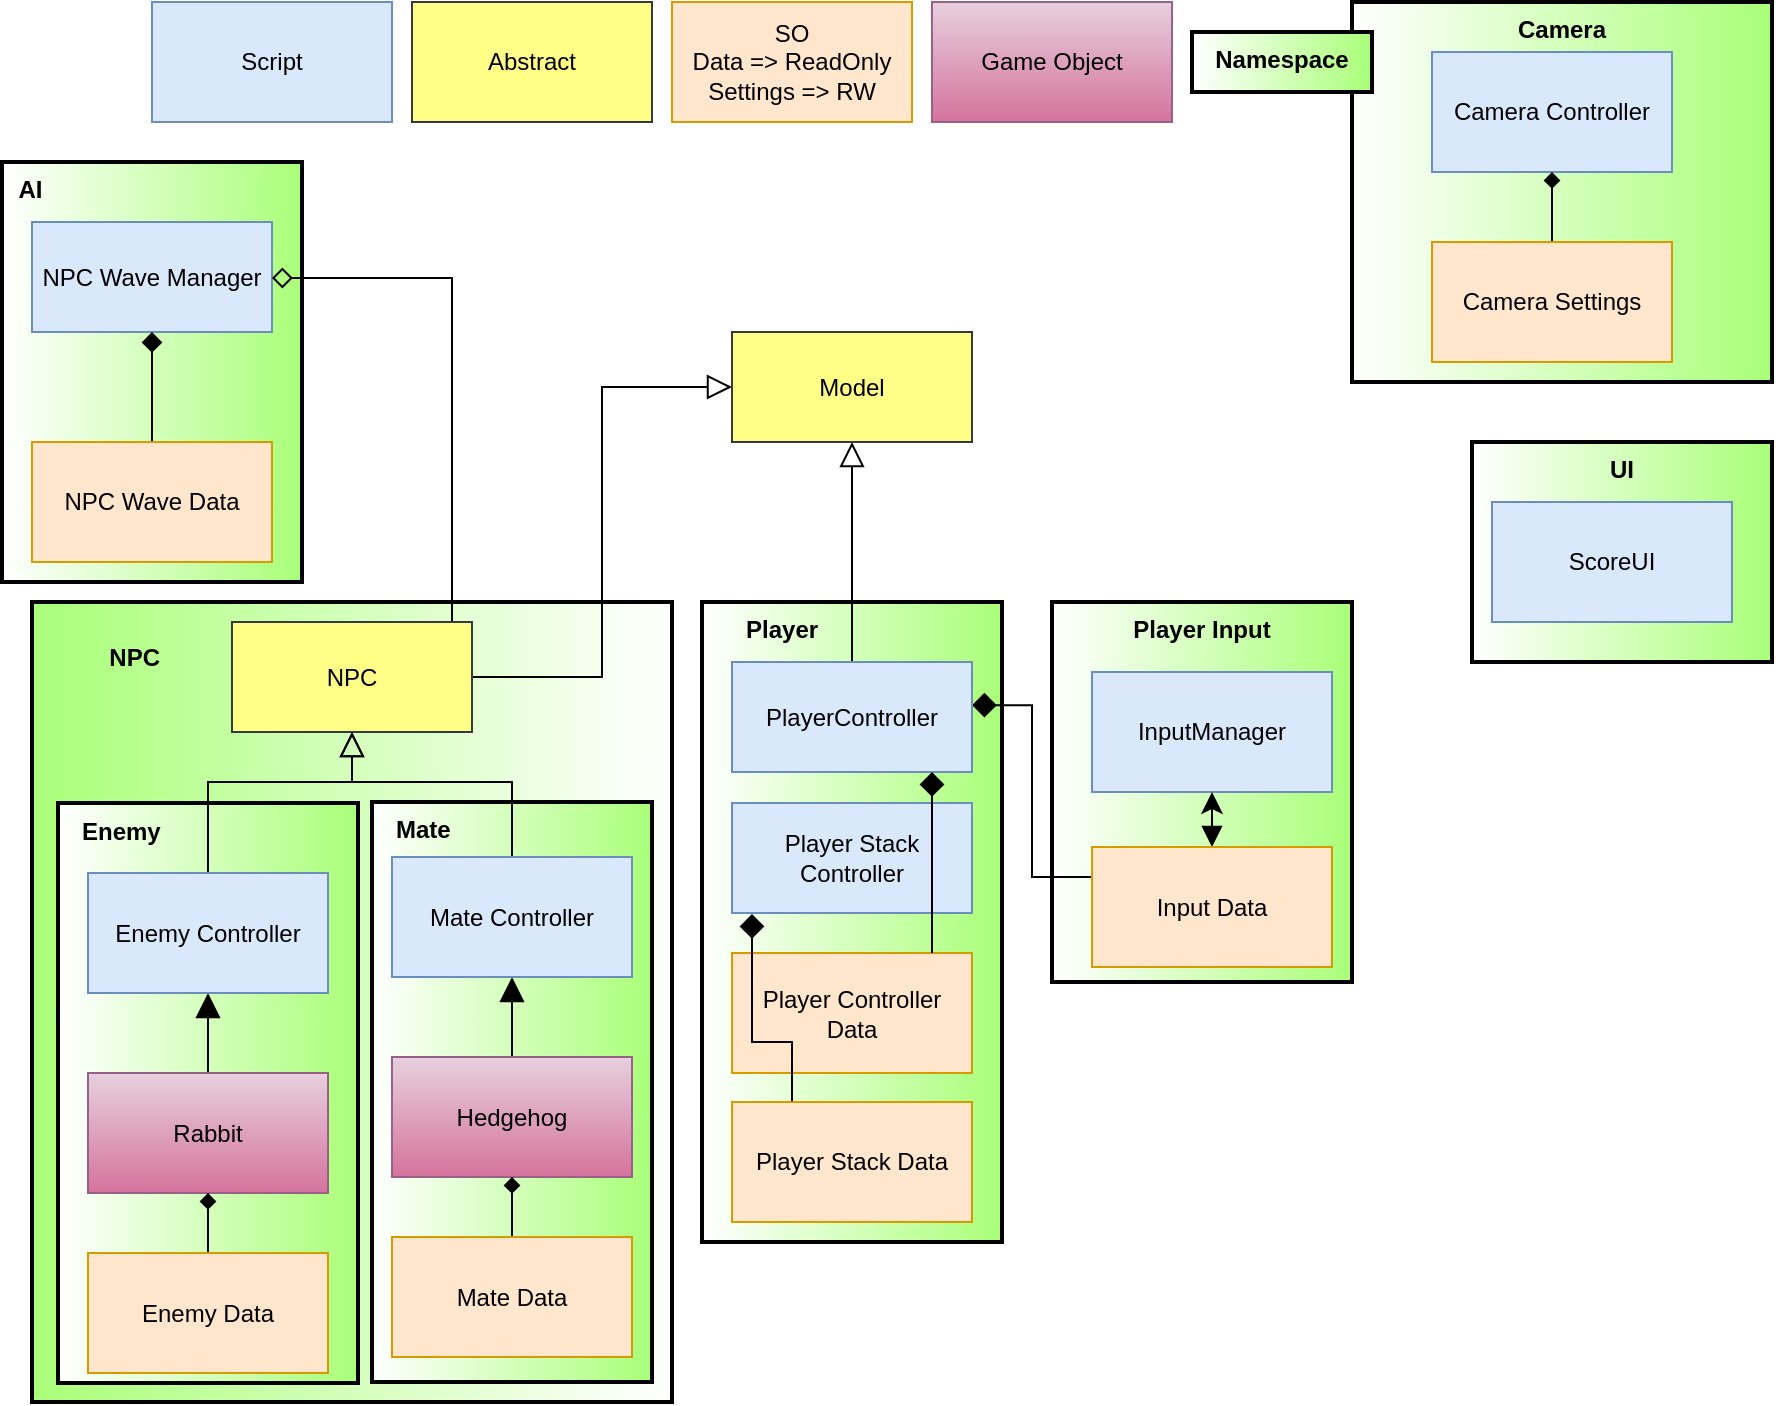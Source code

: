 <mxfile version="16.0.2" type="device"><diagram id="r7m1AY6RR8dVhiLhG_cY" name="Sayfa -1"><mxGraphModel dx="2048" dy="1980" grid="1" gridSize="10" guides="1" tooltips="1" connect="1" arrows="1" fold="1" page="1" pageScale="1" pageWidth="827" pageHeight="1169" math="0" shadow="0"><root><mxCell id="0"/><mxCell id="1" parent="0"/><mxCell id="U9nN_8NHt6ooVzoRtD-I-5" value="&lt;b&gt;&lt;br&gt;&lt;span style=&quot;white-space: pre&quot;&gt;&#9;&lt;/span&gt;&amp;nbsp; &amp;nbsp;NPC&lt;/b&gt;" style="rounded=0;whiteSpace=wrap;html=1;fillColor=#A9FF78;arcSize=50;resizable=1;rotatable=1;pointerEvents=1;treeMoving=0;autosize=0;container=0;labelPadding=0;shadow=0;sketch=0;glass=0;strokeWidth=2;verticalAlign=top;gradientColor=#ffffff;gradientDirection=east;align=left;" parent="1" vertex="1"><mxGeometry x="-130" y="160" width="320" height="400" as="geometry"/></mxCell><mxCell id="ryJAgF1KPEsfLtuCmLlh-69" value="&lt;b&gt;&amp;nbsp; AI&lt;/b&gt;" style="rounded=0;whiteSpace=wrap;html=1;fillColor=#A9FF78;arcSize=50;resizable=1;rotatable=1;pointerEvents=1;treeMoving=0;autosize=0;container=0;labelPadding=0;shadow=0;sketch=0;glass=0;strokeWidth=2;verticalAlign=top;gradientColor=#ffffff;gradientDirection=west;align=left;" parent="1" vertex="1"><mxGeometry x="-145" y="-60" width="150" height="210" as="geometry"/></mxCell><mxCell id="ryJAgF1KPEsfLtuCmLlh-66" value="&lt;b&gt;&amp;nbsp; &amp;nbsp;Mate&lt;/b&gt;" style="rounded=0;whiteSpace=wrap;html=1;fillColor=#A9FF78;arcSize=50;resizable=1;rotatable=1;pointerEvents=1;treeMoving=0;autosize=0;container=0;labelPadding=0;shadow=0;sketch=0;glass=0;strokeWidth=2;verticalAlign=top;gradientColor=#ffffff;gradientDirection=west;align=left;" parent="1" vertex="1"><mxGeometry x="40" y="260" width="140" height="290" as="geometry"/></mxCell><mxCell id="ryJAgF1KPEsfLtuCmLlh-65" value="&lt;b&gt;&amp;nbsp; &amp;nbsp;Enemy&lt;/b&gt;" style="rounded=0;whiteSpace=wrap;html=1;fillColor=#A9FF78;arcSize=50;resizable=1;rotatable=1;pointerEvents=1;treeMoving=0;autosize=0;container=0;labelPadding=0;shadow=0;sketch=0;glass=0;strokeWidth=2;verticalAlign=top;gradientColor=#ffffff;gradientDirection=west;align=left;" parent="1" vertex="1"><mxGeometry x="-117" y="260.5" width="150" height="290" as="geometry"/></mxCell><mxCell id="ryJAgF1KPEsfLtuCmLlh-64" value="&lt;b&gt;&amp;nbsp; &amp;nbsp; &amp;nbsp; Player&lt;/b&gt;" style="rounded=0;whiteSpace=wrap;html=1;fillColor=#A9FF78;arcSize=50;resizable=1;rotatable=1;pointerEvents=1;treeMoving=0;autosize=0;container=0;labelPadding=0;shadow=0;sketch=0;glass=0;strokeWidth=2;verticalAlign=top;gradientColor=#ffffff;gradientDirection=west;align=left;" parent="1" vertex="1"><mxGeometry x="205" y="160" width="150" height="320" as="geometry"/></mxCell><mxCell id="ryJAgF1KPEsfLtuCmLlh-63" value="&lt;b&gt;Player Input&lt;/b&gt;" style="rounded=0;whiteSpace=wrap;html=1;fillColor=#A9FF78;arcSize=50;resizable=1;rotatable=1;pointerEvents=1;treeMoving=0;autosize=0;container=0;labelPadding=0;shadow=0;sketch=0;glass=0;strokeWidth=2;verticalAlign=top;gradientColor=#ffffff;gradientDirection=west;" parent="1" vertex="1"><mxGeometry x="380" y="160" width="150" height="190" as="geometry"/></mxCell><mxCell id="ryJAgF1KPEsfLtuCmLlh-42" value="&lt;b&gt;UI&lt;/b&gt;" style="rounded=0;whiteSpace=wrap;html=1;fillColor=#A9FF78;arcSize=50;resizable=1;rotatable=1;pointerEvents=1;treeMoving=0;autosize=0;container=0;labelPadding=0;shadow=0;sketch=0;glass=0;strokeWidth=2;verticalAlign=top;labelBackgroundColor=none;gradientColor=#ffffff;gradientDirection=west;" parent="1" vertex="1"><mxGeometry x="590" y="80" width="150" height="110" as="geometry"/></mxCell><mxCell id="ryJAgF1KPEsfLtuCmLlh-47" value="&lt;b&gt;Camera&lt;/b&gt;" style="rounded=0;whiteSpace=wrap;html=1;fillColor=#A9FF78;arcSize=50;resizable=1;rotatable=1;pointerEvents=1;treeMoving=0;autosize=0;container=0;labelPadding=0;shadow=0;sketch=0;glass=0;strokeWidth=2;verticalAlign=top;gradientColor=#ffffff;gradientDirection=west;" parent="1" vertex="1"><mxGeometry x="530" y="-140" width="210" height="190" as="geometry"/></mxCell><mxCell id="ryJAgF1KPEsfLtuCmLlh-1" value="Script" style="rounded=0;whiteSpace=wrap;html=1;fillColor=#dae8fc;strokeColor=#6c8ebf;" parent="1" vertex="1"><mxGeometry x="-70" y="-140" width="120" height="60" as="geometry"/></mxCell><mxCell id="ryJAgF1KPEsfLtuCmLlh-2" value="SO&lt;br&gt;Data =&amp;gt; ReadOnly&lt;br&gt;Settings =&amp;gt; RW" style="rounded=0;whiteSpace=wrap;html=1;fillColor=#ffe6cc;strokeColor=#d79b00;" parent="1" vertex="1"><mxGeometry x="190" y="-140" width="120" height="60" as="geometry"/></mxCell><mxCell id="ryJAgF1KPEsfLtuCmLlh-10" value="InputManager" style="rounded=0;whiteSpace=wrap;html=1;fillColor=#dae8fc;strokeColor=#6c8ebf;" parent="1" vertex="1"><mxGeometry x="400" y="195" width="120" height="60" as="geometry"/></mxCell><mxCell id="ryJAgF1KPEsfLtuCmLlh-11" value="" style="edgeStyle=orthogonalEdgeStyle;rounded=0;orthogonalLoop=1;jettySize=auto;html=1;startArrow=block;startFill=1;endArrow=classic;endFill=1;endSize=8;startSize=8;" parent="1" source="ryJAgF1KPEsfLtuCmLlh-12" target="ryJAgF1KPEsfLtuCmLlh-10" edge="1"><mxGeometry relative="1" as="geometry"/></mxCell><mxCell id="r8RiZtybbG5fesvGsF2b-10" style="edgeStyle=orthogonalEdgeStyle;rounded=0;orthogonalLoop=1;jettySize=auto;html=1;exitX=0;exitY=0.25;exitDx=0;exitDy=0;entryX=1;entryY=0.392;entryDx=0;entryDy=0;entryPerimeter=0;startArrow=none;startFill=0;endArrow=diamond;endFill=1;endSize=10;" edge="1" parent="1" source="ryJAgF1KPEsfLtuCmLlh-12" target="ryJAgF1KPEsfLtuCmLlh-23"><mxGeometry relative="1" as="geometry"/></mxCell><mxCell id="ryJAgF1KPEsfLtuCmLlh-12" value="Input Data" style="rounded=0;whiteSpace=wrap;html=1;fillColor=#ffe6cc;strokeColor=#d79b00;" parent="1" vertex="1"><mxGeometry x="400" y="282.5" width="120" height="60" as="geometry"/></mxCell><mxCell id="ryJAgF1KPEsfLtuCmLlh-19" value="ScoreUI" style="rounded=0;whiteSpace=wrap;html=1;fillColor=#dae8fc;strokeColor=#6c8ebf;" parent="1" vertex="1"><mxGeometry x="600" y="110" width="120" height="60" as="geometry"/></mxCell><mxCell id="ryJAgF1KPEsfLtuCmLlh-20" value="Camera Controller" style="rounded=0;whiteSpace=wrap;html=1;fillColor=#dae8fc;strokeColor=#6c8ebf;" parent="1" vertex="1"><mxGeometry x="570" y="-115" width="120" height="60" as="geometry"/></mxCell><mxCell id="ryJAgF1KPEsfLtuCmLlh-21" value="" style="edgeStyle=orthogonalEdgeStyle;rounded=0;orthogonalLoop=1;jettySize=auto;html=1;startArrow=none;startFill=0;endArrow=diamond;endFill=1;" parent="1" source="ryJAgF1KPEsfLtuCmLlh-22" target="ryJAgF1KPEsfLtuCmLlh-20" edge="1"><mxGeometry relative="1" as="geometry"/></mxCell><mxCell id="ryJAgF1KPEsfLtuCmLlh-22" value="Camera Settings" style="rounded=0;whiteSpace=wrap;html=1;fillColor=#ffe6cc;strokeColor=#d79b00;" parent="1" vertex="1"><mxGeometry x="570" y="-20" width="120" height="60" as="geometry"/></mxCell><mxCell id="ryJAgF1KPEsfLtuCmLlh-67" style="edgeStyle=orthogonalEdgeStyle;rounded=0;orthogonalLoop=1;jettySize=auto;html=1;exitX=0.5;exitY=0;exitDx=0;exitDy=0;entryX=0.5;entryY=1;entryDx=0;entryDy=0;endArrow=block;endFill=0;endSize=10;" parent="1" source="ryJAgF1KPEsfLtuCmLlh-23" target="ryJAgF1KPEsfLtuCmLlh-49" edge="1"><mxGeometry relative="1" as="geometry"/></mxCell><mxCell id="ryJAgF1KPEsfLtuCmLlh-23" value="PlayerController" style="rounded=0;whiteSpace=wrap;html=1;fillColor=#dae8fc;strokeColor=#6c8ebf;" parent="1" vertex="1"><mxGeometry x="220" y="190" width="120" height="55" as="geometry"/></mxCell><mxCell id="ryJAgF1KPEsfLtuCmLlh-31" value="NPC Wave Manager" style="rounded=0;whiteSpace=wrap;html=1;fillColor=#dae8fc;strokeColor=#6c8ebf;" parent="1" vertex="1"><mxGeometry x="-130" y="-30" width="120" height="55" as="geometry"/></mxCell><mxCell id="ryJAgF1KPEsfLtuCmLlh-52" value="" style="edgeStyle=orthogonalEdgeStyle;rounded=0;orthogonalLoop=1;jettySize=auto;html=1;endArrow=diamond;endFill=0;exitX=0.5;exitY=0;exitDx=0;exitDy=0;startArrow=none;startFill=0;endSize=8;" parent="1" source="ryJAgF1KPEsfLtuCmLlh-32" target="ryJAgF1KPEsfLtuCmLlh-31" edge="1"><mxGeometry relative="1" as="geometry"><Array as="points"><mxPoint x="80" y="-2"/></Array></mxGeometry></mxCell><mxCell id="ryJAgF1KPEsfLtuCmLlh-68" style="edgeStyle=orthogonalEdgeStyle;rounded=0;orthogonalLoop=1;jettySize=auto;html=1;exitX=1;exitY=0.5;exitDx=0;exitDy=0;entryX=0;entryY=0.5;entryDx=0;entryDy=0;endArrow=block;endFill=0;endSize=10;" parent="1" source="ryJAgF1KPEsfLtuCmLlh-32" target="ryJAgF1KPEsfLtuCmLlh-49" edge="1"><mxGeometry relative="1" as="geometry"/></mxCell><mxCell id="ryJAgF1KPEsfLtuCmLlh-32" value="NPC" style="rounded=0;whiteSpace=wrap;html=1;fillColor=#ffff88;strokeColor=#36393d;" parent="1" vertex="1"><mxGeometry x="-30" y="170" width="120" height="55" as="geometry"/></mxCell><mxCell id="ryJAgF1KPEsfLtuCmLlh-33" value="Abstract" style="rounded=0;whiteSpace=wrap;html=1;fillColor=#ffff88;strokeColor=#36393d;" parent="1" vertex="1"><mxGeometry x="60" y="-140" width="120" height="60" as="geometry"/></mxCell><mxCell id="ryJAgF1KPEsfLtuCmLlh-56" value="" style="edgeStyle=orthogonalEdgeStyle;rounded=0;orthogonalLoop=1;jettySize=auto;html=1;endArrow=block;endFill=1;endSize=10;" parent="1" source="ryJAgF1KPEsfLtuCmLlh-34" target="ryJAgF1KPEsfLtuCmLlh-54" edge="1"><mxGeometry relative="1" as="geometry"/></mxCell><mxCell id="ryJAgF1KPEsfLtuCmLlh-34" value="Rabbit" style="rounded=0;whiteSpace=wrap;html=1;fillColor=#e6d0de;strokeColor=#996185;gradientColor=#d5739d;" parent="1" vertex="1"><mxGeometry x="-102" y="395.5" width="120" height="60" as="geometry"/></mxCell><mxCell id="ryJAgF1KPEsfLtuCmLlh-57" value="" style="edgeStyle=orthogonalEdgeStyle;rounded=0;orthogonalLoop=1;jettySize=auto;html=1;endArrow=block;endFill=1;endSize=10;" parent="1" source="ryJAgF1KPEsfLtuCmLlh-35" target="ryJAgF1KPEsfLtuCmLlh-55" edge="1"><mxGeometry relative="1" as="geometry"/></mxCell><mxCell id="ryJAgF1KPEsfLtuCmLlh-35" value="Hedgehog" style="rounded=0;whiteSpace=wrap;html=1;fillColor=#e6d0de;strokeColor=#996185;gradientColor=#d5739d;" parent="1" vertex="1"><mxGeometry x="50" y="387.5" width="120" height="60" as="geometry"/></mxCell><mxCell id="ryJAgF1KPEsfLtuCmLlh-39" value="" style="edgeStyle=orthogonalEdgeStyle;rounded=0;orthogonalLoop=1;jettySize=auto;html=1;endArrow=diamond;startArrow=none;startFill=0;endFill=1;endSize=8;" parent="1" source="ryJAgF1KPEsfLtuCmLlh-38" target="ryJAgF1KPEsfLtuCmLlh-31" edge="1"><mxGeometry relative="1" as="geometry"/></mxCell><mxCell id="ryJAgF1KPEsfLtuCmLlh-38" value="NPC Wave Data" style="rounded=0;whiteSpace=wrap;html=1;fillColor=#ffe6cc;strokeColor=#d79b00;" parent="1" vertex="1"><mxGeometry x="-130" y="80" width="120" height="60" as="geometry"/></mxCell><mxCell id="ryJAgF1KPEsfLtuCmLlh-40" value="Player Controller Data" style="rounded=0;whiteSpace=wrap;html=1;fillColor=#ffe6cc;strokeColor=#d79b00;" parent="1" vertex="1"><mxGeometry x="220" y="335.5" width="120" height="60" as="geometry"/></mxCell><mxCell id="ryJAgF1KPEsfLtuCmLlh-44" value="" style="edgeStyle=orthogonalEdgeStyle;rounded=0;orthogonalLoop=1;jettySize=auto;html=1;endArrow=diamond;endFill=1;" parent="1" source="ryJAgF1KPEsfLtuCmLlh-43" target="ryJAgF1KPEsfLtuCmLlh-35" edge="1"><mxGeometry relative="1" as="geometry"/></mxCell><mxCell id="ryJAgF1KPEsfLtuCmLlh-43" value="Mate Data" style="rounded=0;whiteSpace=wrap;html=1;fillColor=#ffe6cc;strokeColor=#d79b00;" parent="1" vertex="1"><mxGeometry x="50" y="477.5" width="120" height="60" as="geometry"/></mxCell><mxCell id="ryJAgF1KPEsfLtuCmLlh-46" value="" style="edgeStyle=orthogonalEdgeStyle;rounded=0;orthogonalLoop=1;jettySize=auto;html=1;endArrow=diamond;endFill=1;" parent="1" source="ryJAgF1KPEsfLtuCmLlh-45" target="ryJAgF1KPEsfLtuCmLlh-34" edge="1"><mxGeometry relative="1" as="geometry"/></mxCell><mxCell id="ryJAgF1KPEsfLtuCmLlh-45" value="Enemy Data" style="rounded=0;whiteSpace=wrap;html=1;fillColor=#ffe6cc;strokeColor=#d79b00;" parent="1" vertex="1"><mxGeometry x="-102" y="485.5" width="120" height="60" as="geometry"/></mxCell><mxCell id="ryJAgF1KPEsfLtuCmLlh-49" value="Model" style="rounded=0;whiteSpace=wrap;html=1;fillColor=#ffff88;strokeColor=#36393d;" parent="1" vertex="1"><mxGeometry x="220" y="25" width="120" height="55" as="geometry"/></mxCell><mxCell id="U9nN_8NHt6ooVzoRtD-I-3" style="edgeStyle=orthogonalEdgeStyle;rounded=0;orthogonalLoop=1;jettySize=auto;html=1;exitX=0.5;exitY=0;exitDx=0;exitDy=0;entryX=0.5;entryY=1;entryDx=0;entryDy=0;endArrow=block;endFill=0;endSize=10;" parent="1" source="ryJAgF1KPEsfLtuCmLlh-54" target="ryJAgF1KPEsfLtuCmLlh-32" edge="1"><mxGeometry relative="1" as="geometry"><Array as="points"><mxPoint x="-42" y="250"/><mxPoint x="30" y="250"/></Array></mxGeometry></mxCell><mxCell id="ryJAgF1KPEsfLtuCmLlh-54" value="Enemy Controller" style="rounded=0;whiteSpace=wrap;html=1;fillColor=#dae8fc;strokeColor=#6c8ebf;" parent="1" vertex="1"><mxGeometry x="-102" y="295.5" width="120" height="60" as="geometry"/></mxCell><mxCell id="U9nN_8NHt6ooVzoRtD-I-4" style="edgeStyle=orthogonalEdgeStyle;rounded=0;orthogonalLoop=1;jettySize=auto;html=1;exitX=0.5;exitY=0;exitDx=0;exitDy=0;entryX=0.5;entryY=1;entryDx=0;entryDy=0;endArrow=block;endFill=0;endSize=10;" parent="1" source="ryJAgF1KPEsfLtuCmLlh-55" target="ryJAgF1KPEsfLtuCmLlh-32" edge="1"><mxGeometry relative="1" as="geometry"><Array as="points"><mxPoint x="110" y="250"/><mxPoint x="30" y="250"/></Array></mxGeometry></mxCell><mxCell id="ryJAgF1KPEsfLtuCmLlh-55" value="Mate Controller" style="rounded=0;whiteSpace=wrap;html=1;fillColor=#dae8fc;strokeColor=#6c8ebf;" parent="1" vertex="1"><mxGeometry x="50" y="287.5" width="120" height="60" as="geometry"/></mxCell><mxCell id="ryJAgF1KPEsfLtuCmLlh-62" value="Game Object" style="rounded=0;whiteSpace=wrap;html=1;fillColor=#e6d0de;strokeColor=#996185;gradientColor=#d5739d;" parent="1" vertex="1"><mxGeometry x="320" y="-140" width="120" height="60" as="geometry"/></mxCell><mxCell id="r8RiZtybbG5fesvGsF2b-1" value="Player Stack Controller" style="rounded=0;whiteSpace=wrap;html=1;fillColor=#dae8fc;strokeColor=#6c8ebf;" vertex="1" parent="1"><mxGeometry x="220" y="260.5" width="120" height="55" as="geometry"/></mxCell><mxCell id="ryJAgF1KPEsfLtuCmLlh-41" value="" style="edgeStyle=orthogonalEdgeStyle;rounded=0;orthogonalLoop=1;jettySize=auto;html=1;endArrow=diamond;endFill=1;endSize=10;" parent="1" source="ryJAgF1KPEsfLtuCmLlh-40" target="ryJAgF1KPEsfLtuCmLlh-23" edge="1"><mxGeometry relative="1" as="geometry"><Array as="points"><mxPoint x="320" y="310"/><mxPoint x="320" y="310"/></Array></mxGeometry></mxCell><mxCell id="r8RiZtybbG5fesvGsF2b-8" style="edgeStyle=orthogonalEdgeStyle;rounded=0;orthogonalLoop=1;jettySize=auto;html=1;exitX=0.25;exitY=0;exitDx=0;exitDy=0;endArrow=diamond;endFill=1;endSize=10;" edge="1" parent="1" source="r8RiZtybbG5fesvGsF2b-7"><mxGeometry relative="1" as="geometry"><mxPoint x="230" y="316" as="targetPoint"/><Array as="points"><mxPoint x="250" y="380"/><mxPoint x="230" y="380"/></Array></mxGeometry></mxCell><mxCell id="r8RiZtybbG5fesvGsF2b-7" value="Player Stack Data" style="rounded=0;whiteSpace=wrap;html=1;fillColor=#ffe6cc;strokeColor=#d79b00;" vertex="1" parent="1"><mxGeometry x="220" y="410" width="120" height="60" as="geometry"/></mxCell><mxCell id="r8RiZtybbG5fesvGsF2b-11" value="&lt;b&gt;Namespace&lt;/b&gt;" style="rounded=0;whiteSpace=wrap;html=1;fillColor=#A9FF78;arcSize=50;resizable=1;rotatable=1;pointerEvents=1;treeMoving=0;autosize=0;container=0;labelPadding=0;shadow=0;sketch=0;glass=0;strokeWidth=2;verticalAlign=top;gradientColor=#ffffff;gradientDirection=west;align=center;" vertex="1" parent="1"><mxGeometry x="450" y="-125" width="90" height="30" as="geometry"/></mxCell></root></mxGraphModel></diagram></mxfile>